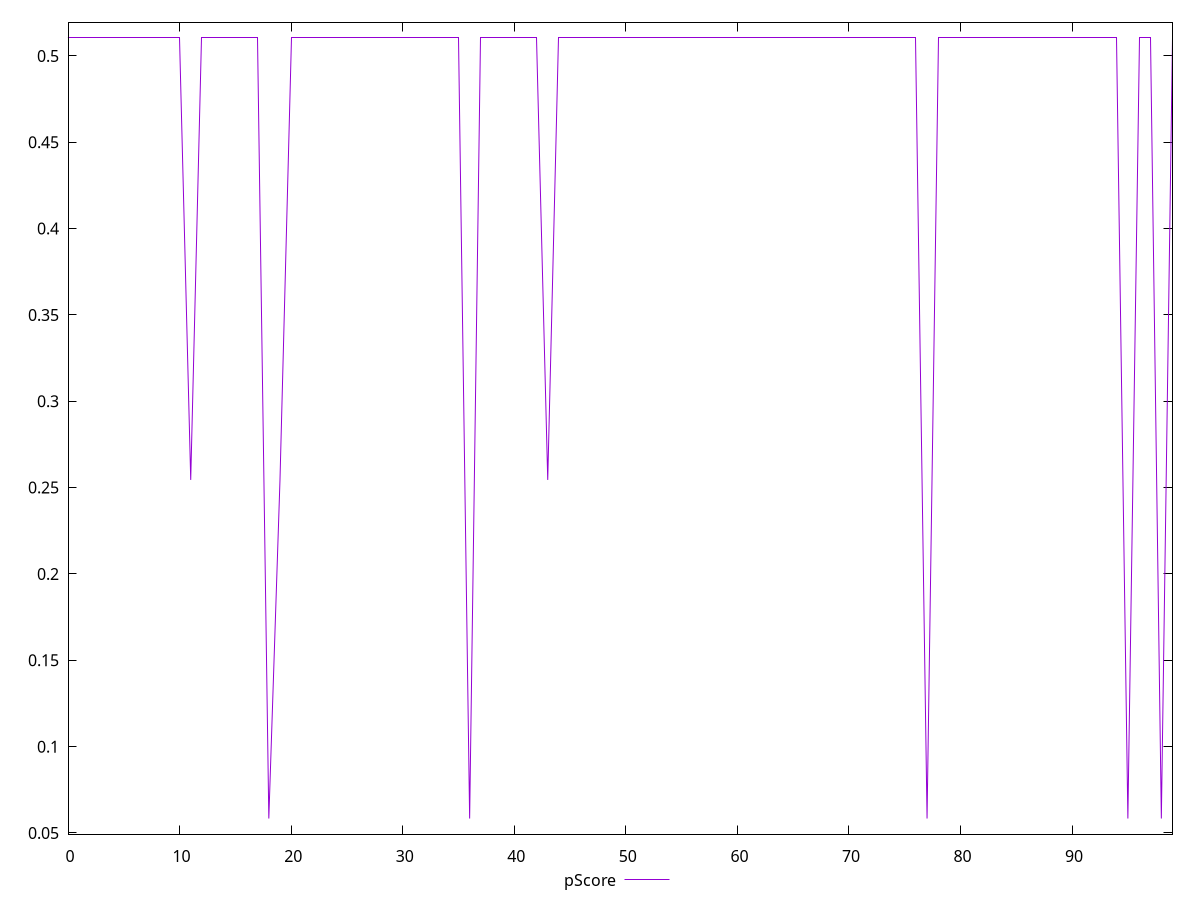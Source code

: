 reset

$pScore <<EOF
0 0.5104268062017119
1 0.5104268062017119
2 0.5104268062017119
3 0.5104268062017119
4 0.5104268062017119
5 0.5104268062017119
6 0.5104268062017119
7 0.5104268062017119
8 0.5104268062017119
9 0.5104268062017119
10 0.5104268062017119
11 0.2544394158240192
12 0.5104268062017119
13 0.5104268062017119
14 0.5104268062017119
15 0.5104268062017119
16 0.5104268062017119
17 0.5104268062017119
18 0.05836683666802267
19 0.25426198257864324
20 0.5104268062017119
21 0.5104268062017119
22 0.5104268062017119
23 0.5104268062017119
24 0.5104268062017119
25 0.5104268062017119
26 0.5104268062017119
27 0.5104268062017119
28 0.5104268062017119
29 0.5104268062017119
30 0.5104268062017119
31 0.5104268062017119
32 0.5104268062017119
33 0.5104268062017119
34 0.5104268062017119
35 0.5104268062017119
36 0.05836683666802267
37 0.5104268062017119
38 0.5104268062017119
39 0.5104268062017119
40 0.5104268062017119
41 0.5104268062017119
42 0.5104268062017119
43 0.2544394158240192
44 0.5104268062017119
45 0.5104268062017119
46 0.5104268062017119
47 0.5104268062017119
48 0.5104268062017119
49 0.5104268062017119
50 0.5104268062017119
51 0.5104268062017119
52 0.5104268062017119
53 0.5104268062017119
54 0.5104268062017119
55 0.5104268062017119
56 0.5104268062017119
57 0.5104268062017119
58 0.5104268062017119
59 0.5104268062017119
60 0.5104268062017119
61 0.5104268062017119
62 0.5104268062017119
63 0.5104268062017119
64 0.5104268062017119
65 0.5104268062017119
66 0.5104268062017119
67 0.5104268062017119
68 0.5104268062017119
69 0.5104268062017119
70 0.5104268062017119
71 0.5104268062017119
72 0.5104268062017119
73 0.5104268062017119
74 0.5104268062017119
75 0.5104268062017119
76 0.5104268062017119
77 0.05836683666802267
78 0.5104268062017119
79 0.5104268062017119
80 0.5104268062017119
81 0.5104268062017119
82 0.5104268062017119
83 0.5104268062017119
84 0.5104268062017119
85 0.5104268062017119
86 0.5104268062017119
87 0.5104268062017119
88 0.5104268062017119
89 0.5104268062017119
90 0.5104268062017119
91 0.5104268062017119
92 0.5104268062017119
93 0.5104268062017119
94 0.5104268062017119
95 0.05836683666802267
96 0.5104268062017119
97 0.5104268062017119
98 0.05836683666802267
99 0.5104268062017119
EOF

set key outside below
set xrange [0:99]
set yrange [0.049325637277348885:0.5194680055923857]
set trange [0.049325637277348885:0.5194680055923857]
set terminal svg size 640, 500 enhanced background rgb 'white'
set output "reprap/cumulative-layout-shift/samples/pages+cached+noexternal+nocss/pScore/values.svg"

plot $pScore title "pScore" with line

reset
